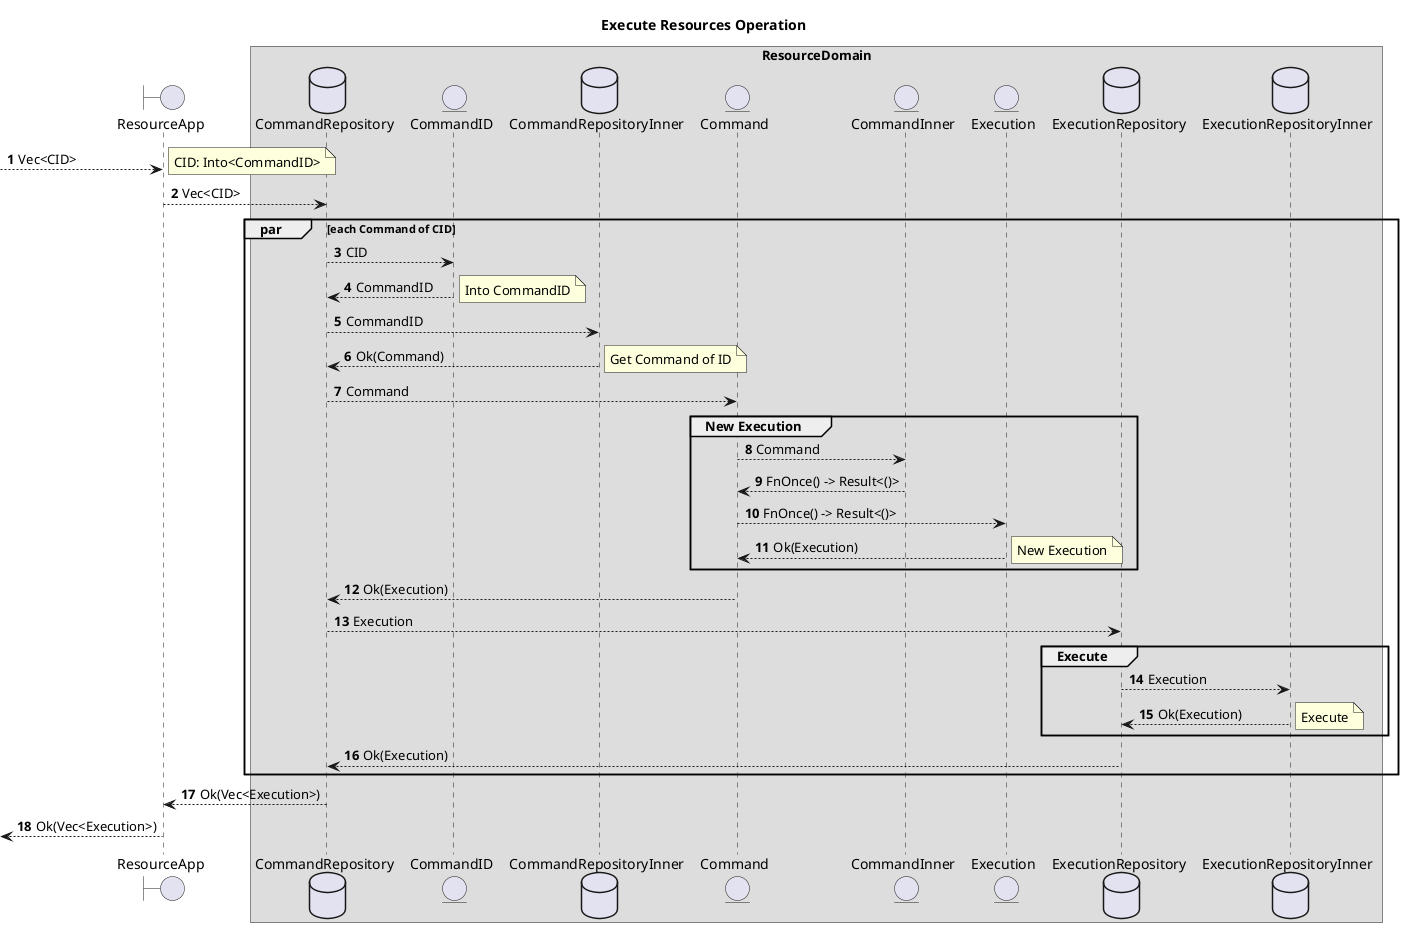 @startuml
title Execute Resources Operation
autonumber

boundary ResourceApp
database CommandRepository
entity CommandID
database CommandRepositoryInner
entity Command
entity CommandInner
entity Execution
database ExecutionRepository
database ExecutionRepositoryInner

box ResourceDomain
    participant CommandRepository
    participant CommandID
    participant CommandRepositoryInner
    participant Command
    participant CommandInner
    participant Execution
    participant ExecutionRepository
    participant ExecutionRepositoryInner
end box

--> ResourceApp : Vec<CID>
note right: CID: Into<CommandID>
ResourceApp --> CommandRepository : Vec<CID>
par each Command of CID
    CommandRepository --> CommandID : CID
    CommandRepository <-- CommandID : CommandID
    note right: Into CommandID
    CommandRepository --> CommandRepositoryInner : CommandID
    CommandRepository <-- CommandRepositoryInner : Ok(Command)
    note right: Get Command of ID
    CommandRepository --> Command : Command
    group New Execution
        Command --> CommandInner : Command
        Command <-- CommandInner : FnOnce() -> Result<()>
        Command --> Execution : FnOnce() -> Result<()>
        Command <-- Execution : Ok(Execution)
        note right: New Execution
    end
    CommandRepository <-- Command : Ok(Execution)
    CommandRepository --> ExecutionRepository : Execution
    group Execute
        ExecutionRepository --> ExecutionRepositoryInner : Execution
        ExecutionRepository <-- ExecutionRepositoryInner : Ok(Execution)
        note right: Execute
    end
    CommandRepository <-- ExecutionRepository : Ok(Execution)
end
ResourceApp <-- CommandRepository : Ok(Vec<Execution>)
<-- ResourceApp : Ok(Vec<Execution>)

@enduml